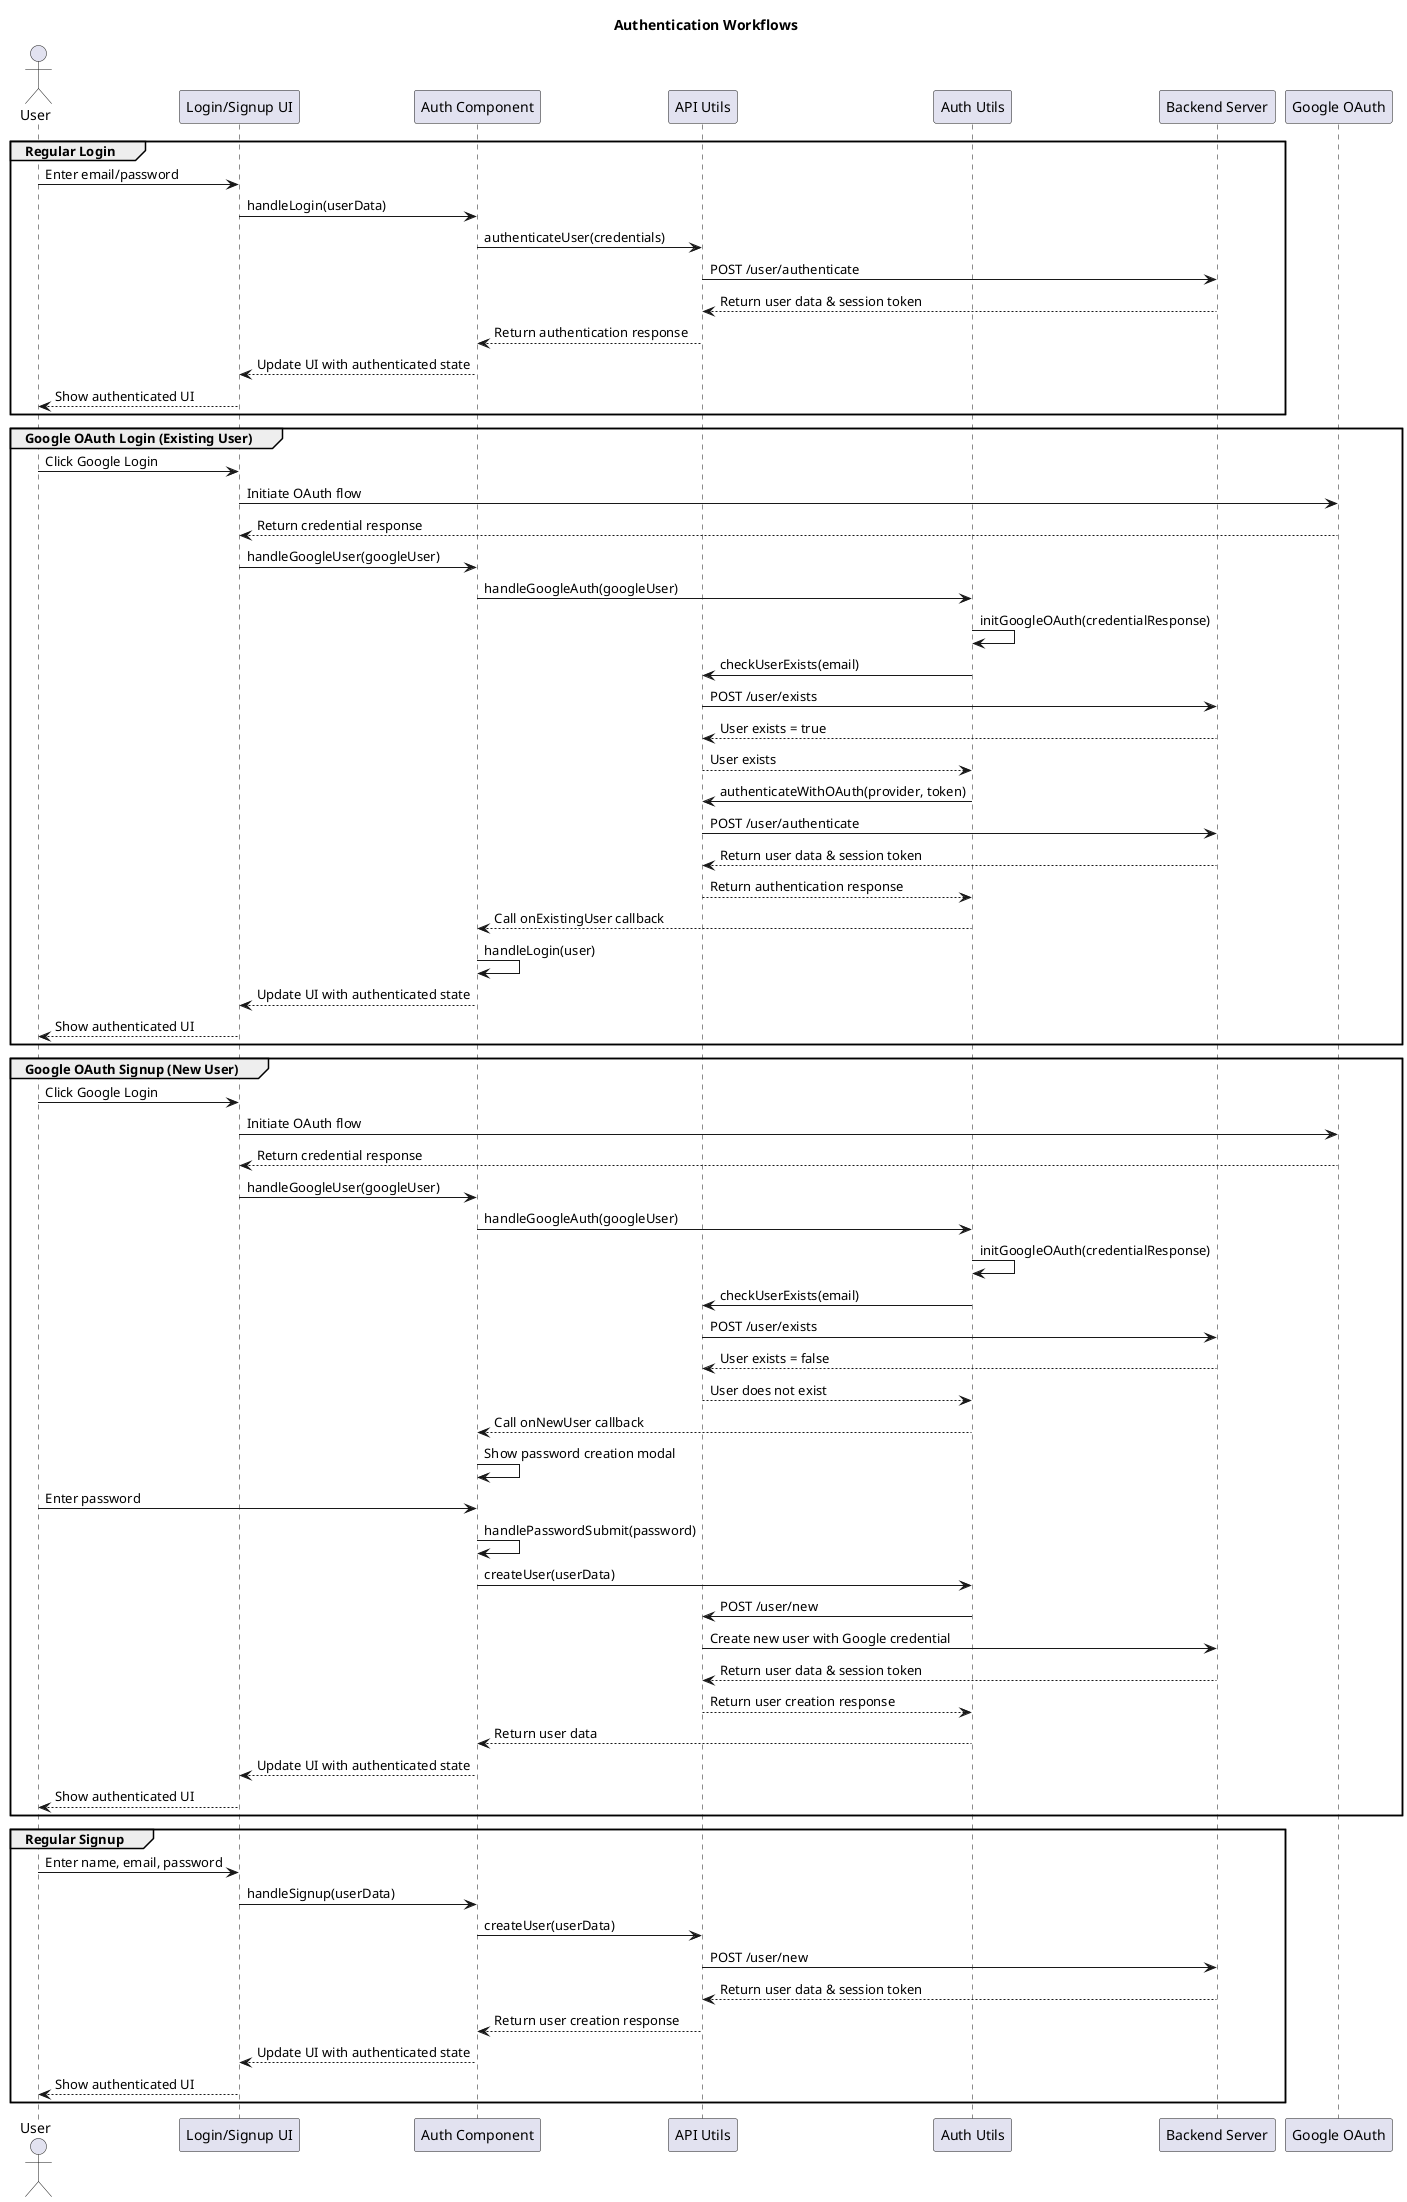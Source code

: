 @startuml Authentication Workflows

' Define participants
actor User
participant "Login/Signup UI" as UI
participant "Auth Component" as Auth
participant "API Utils" as API
participant "Auth Utils" as AuthUtils
participant "Backend Server" as Server
participant "Google OAuth" as Google

title Authentication Workflows

' Regular Login Flow
group Regular Login
    User -> UI: Enter email/password
    UI -> Auth: handleLogin(userData)
    Auth -> API: authenticateUser(credentials)
    API -> Server: POST /user/authenticate
    Server --> API: Return user data & session token
    API --> Auth: Return authentication response
    Auth --> UI: Update UI with authenticated state
    UI --> User: Show authenticated UI
end

' Google OAuth Login Flow (Existing User)
group Google OAuth Login (Existing User)
    User -> UI: Click Google Login
    UI -> Google: Initiate OAuth flow
    Google --> UI: Return credential response
    UI -> Auth: handleGoogleUser(googleUser)
    Auth -> AuthUtils: handleGoogleAuth(googleUser)
    AuthUtils -> AuthUtils: initGoogleOAuth(credentialResponse)
    AuthUtils -> API: checkUserExists(email)
    API -> Server: POST /user/exists
    Server --> API: User exists = true
    API --> AuthUtils: User exists
    AuthUtils -> API: authenticateWithOAuth(provider, token)
    API -> Server: POST /user/authenticate
    Server --> API: Return user data & session token
    API --> AuthUtils: Return authentication response
    AuthUtils --> Auth: Call onExistingUser callback
    Auth -> Auth: handleLogin(user)
    Auth --> UI: Update UI with authenticated state
    UI --> User: Show authenticated UI
end

' Google OAuth Signup Flow (New User)
group Google OAuth Signup (New User)
    User -> UI: Click Google Login
    UI -> Google: Initiate OAuth flow
    Google --> UI: Return credential response
    UI -> Auth: handleGoogleUser(googleUser)
    Auth -> AuthUtils: handleGoogleAuth(googleUser)
    AuthUtils -> AuthUtils: initGoogleOAuth(credentialResponse)
    AuthUtils -> API: checkUserExists(email)
    API -> Server: POST /user/exists
    Server --> API: User exists = false
    API --> AuthUtils: User does not exist
    AuthUtils --> Auth: Call onNewUser callback
    Auth -> Auth: Show password creation modal
    User -> Auth: Enter password
    Auth -> Auth: handlePasswordSubmit(password)
    Auth -> AuthUtils: createUser(userData)
    AuthUtils -> API: POST /user/new
    API -> Server: Create new user with Google credential
    Server --> API: Return user data & session token
    API --> AuthUtils: Return user creation response
    AuthUtils --> Auth: Return user data
    Auth --> UI: Update UI with authenticated state
    UI --> User: Show authenticated UI
end

' Regular Signup Flow
group Regular Signup
    User -> UI: Enter name, email, password
    UI -> Auth: handleSignup(userData)
    Auth -> API: createUser(userData)
    API -> Server: POST /user/new
    Server --> API: Return user data & session token
    API --> Auth: Return user creation response
    Auth --> UI: Update UI with authenticated state
    UI --> User: Show authenticated UI
end

@enduml